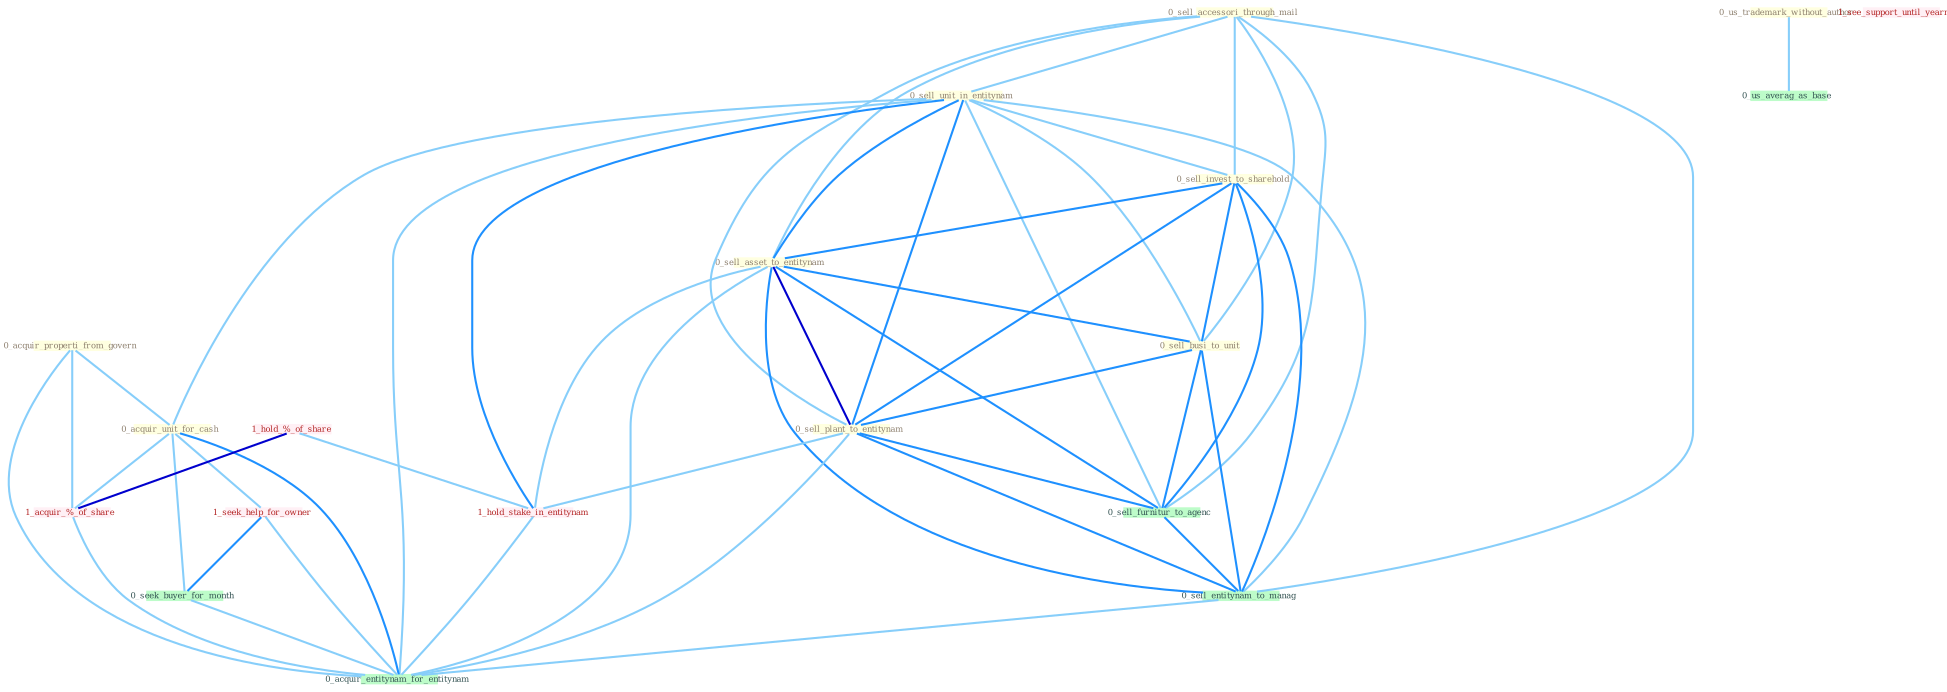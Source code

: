 Graph G{ 
    node
    [shape=polygon,style=filled,width=.5,height=.06,color="#BDFCC9",fixedsize=true,fontsize=4,
    fontcolor="#2f4f4f"];
    {node
    [color="#ffffe0", fontcolor="#8b7d6b"] "0_sell_accessori_through_mail " "0_sell_unit_in_entitynam " "0_acquir_properti_from_govern " "0_sell_invest_to_sharehold " "0_sell_asset_to_entitynam " "0_sell_busi_to_unit " "0_acquir_unit_for_cash " "0_sell_plant_to_entitynam " "0_us_trademark_without_author "}
{node [color="#fff0f5", fontcolor="#b22222"] "1_hold_%_of_share " "1_hold_stake_in_entitynam " "1_seek_help_for_owner " "1_acquir_%_of_share " "1_see_support_until_yearnum "}
edge [color="#B0E2FF"];

	"0_sell_accessori_through_mail " -- "0_sell_unit_in_entitynam " [w="1", color="#87cefa" ];
	"0_sell_accessori_through_mail " -- "0_sell_invest_to_sharehold " [w="1", color="#87cefa" ];
	"0_sell_accessori_through_mail " -- "0_sell_asset_to_entitynam " [w="1", color="#87cefa" ];
	"0_sell_accessori_through_mail " -- "0_sell_busi_to_unit " [w="1", color="#87cefa" ];
	"0_sell_accessori_through_mail " -- "0_sell_plant_to_entitynam " [w="1", color="#87cefa" ];
	"0_sell_accessori_through_mail " -- "0_sell_furnitur_to_agenc " [w="1", color="#87cefa" ];
	"0_sell_accessori_through_mail " -- "0_sell_entitynam_to_manag " [w="1", color="#87cefa" ];
	"0_sell_unit_in_entitynam " -- "0_sell_invest_to_sharehold " [w="1", color="#87cefa" ];
	"0_sell_unit_in_entitynam " -- "0_sell_asset_to_entitynam " [w="2", color="#1e90ff" , len=0.8];
	"0_sell_unit_in_entitynam " -- "0_sell_busi_to_unit " [w="1", color="#87cefa" ];
	"0_sell_unit_in_entitynam " -- "0_acquir_unit_for_cash " [w="1", color="#87cefa" ];
	"0_sell_unit_in_entitynam " -- "0_sell_plant_to_entitynam " [w="2", color="#1e90ff" , len=0.8];
	"0_sell_unit_in_entitynam " -- "1_hold_stake_in_entitynam " [w="2", color="#1e90ff" , len=0.8];
	"0_sell_unit_in_entitynam " -- "0_sell_furnitur_to_agenc " [w="1", color="#87cefa" ];
	"0_sell_unit_in_entitynam " -- "0_sell_entitynam_to_manag " [w="1", color="#87cefa" ];
	"0_sell_unit_in_entitynam " -- "0_acquir_entitynam_for_entitynam " [w="1", color="#87cefa" ];
	"0_acquir_properti_from_govern " -- "0_acquir_unit_for_cash " [w="1", color="#87cefa" ];
	"0_acquir_properti_from_govern " -- "1_acquir_%_of_share " [w="1", color="#87cefa" ];
	"0_acquir_properti_from_govern " -- "0_acquir_entitynam_for_entitynam " [w="1", color="#87cefa" ];
	"0_sell_invest_to_sharehold " -- "0_sell_asset_to_entitynam " [w="2", color="#1e90ff" , len=0.8];
	"0_sell_invest_to_sharehold " -- "0_sell_busi_to_unit " [w="2", color="#1e90ff" , len=0.8];
	"0_sell_invest_to_sharehold " -- "0_sell_plant_to_entitynam " [w="2", color="#1e90ff" , len=0.8];
	"0_sell_invest_to_sharehold " -- "0_sell_furnitur_to_agenc " [w="2", color="#1e90ff" , len=0.8];
	"0_sell_invest_to_sharehold " -- "0_sell_entitynam_to_manag " [w="2", color="#1e90ff" , len=0.8];
	"0_sell_asset_to_entitynam " -- "0_sell_busi_to_unit " [w="2", color="#1e90ff" , len=0.8];
	"0_sell_asset_to_entitynam " -- "0_sell_plant_to_entitynam " [w="3", color="#0000cd" , len=0.6];
	"0_sell_asset_to_entitynam " -- "1_hold_stake_in_entitynam " [w="1", color="#87cefa" ];
	"0_sell_asset_to_entitynam " -- "0_sell_furnitur_to_agenc " [w="2", color="#1e90ff" , len=0.8];
	"0_sell_asset_to_entitynam " -- "0_sell_entitynam_to_manag " [w="2", color="#1e90ff" , len=0.8];
	"0_sell_asset_to_entitynam " -- "0_acquir_entitynam_for_entitynam " [w="1", color="#87cefa" ];
	"0_sell_busi_to_unit " -- "0_sell_plant_to_entitynam " [w="2", color="#1e90ff" , len=0.8];
	"0_sell_busi_to_unit " -- "0_sell_furnitur_to_agenc " [w="2", color="#1e90ff" , len=0.8];
	"0_sell_busi_to_unit " -- "0_sell_entitynam_to_manag " [w="2", color="#1e90ff" , len=0.8];
	"0_acquir_unit_for_cash " -- "1_seek_help_for_owner " [w="1", color="#87cefa" ];
	"0_acquir_unit_for_cash " -- "0_seek_buyer_for_month " [w="1", color="#87cefa" ];
	"0_acquir_unit_for_cash " -- "1_acquir_%_of_share " [w="1", color="#87cefa" ];
	"0_acquir_unit_for_cash " -- "0_acquir_entitynam_for_entitynam " [w="2", color="#1e90ff" , len=0.8];
	"0_sell_plant_to_entitynam " -- "1_hold_stake_in_entitynam " [w="1", color="#87cefa" ];
	"0_sell_plant_to_entitynam " -- "0_sell_furnitur_to_agenc " [w="2", color="#1e90ff" , len=0.8];
	"0_sell_plant_to_entitynam " -- "0_sell_entitynam_to_manag " [w="2", color="#1e90ff" , len=0.8];
	"0_sell_plant_to_entitynam " -- "0_acquir_entitynam_for_entitynam " [w="1", color="#87cefa" ];
	"0_us_trademark_without_author " -- "0_us_averag_as_base " [w="1", color="#87cefa" ];
	"1_hold_%_of_share " -- "1_hold_stake_in_entitynam " [w="1", color="#87cefa" ];
	"1_hold_%_of_share " -- "1_acquir_%_of_share " [w="3", color="#0000cd" , len=0.6];
	"1_hold_stake_in_entitynam " -- "0_acquir_entitynam_for_entitynam " [w="1", color="#87cefa" ];
	"1_seek_help_for_owner " -- "0_seek_buyer_for_month " [w="2", color="#1e90ff" , len=0.8];
	"1_seek_help_for_owner " -- "0_acquir_entitynam_for_entitynam " [w="1", color="#87cefa" ];
	"0_seek_buyer_for_month " -- "0_acquir_entitynam_for_entitynam " [w="1", color="#87cefa" ];
	"1_acquir_%_of_share " -- "0_acquir_entitynam_for_entitynam " [w="1", color="#87cefa" ];
	"0_sell_furnitur_to_agenc " -- "0_sell_entitynam_to_manag " [w="2", color="#1e90ff" , len=0.8];
	"0_sell_entitynam_to_manag " -- "0_acquir_entitynam_for_entitynam " [w="1", color="#87cefa" ];
}